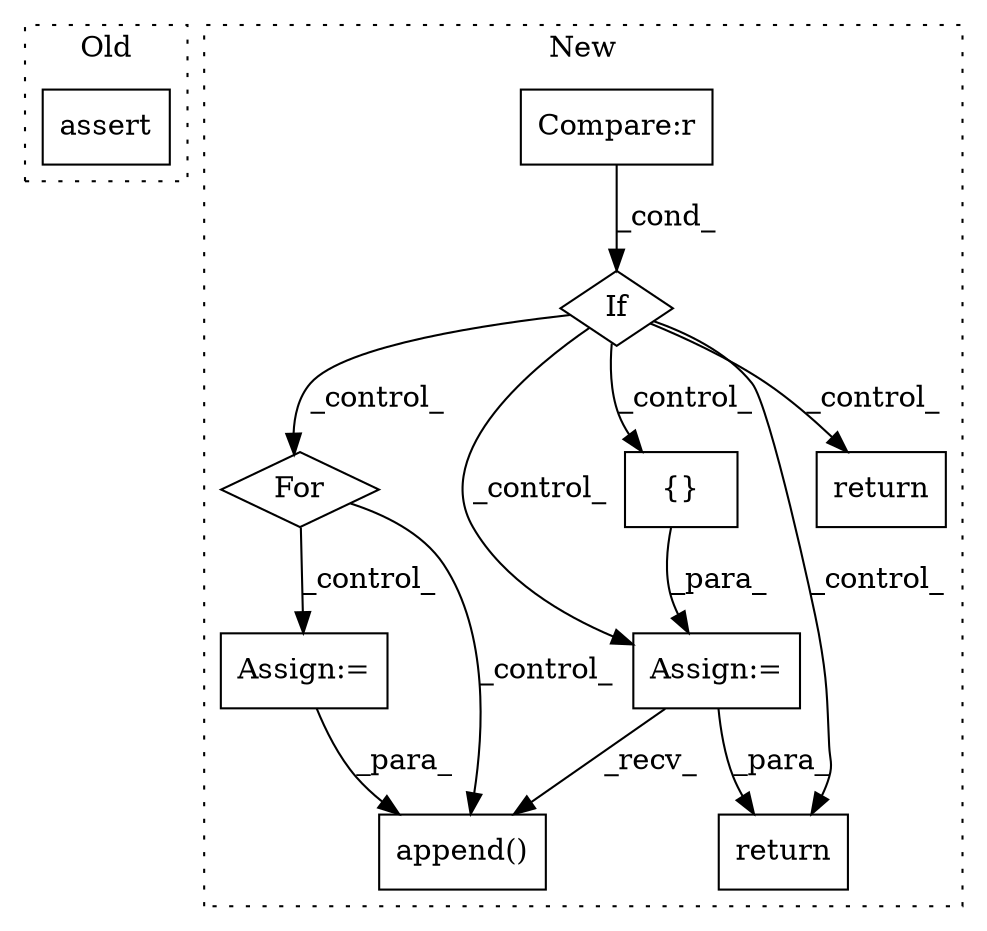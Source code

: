 digraph G {
subgraph cluster0 {
1 [label="assert" a="65" s="605" l="7" shape="box"];
label = "Old";
style="dotted";
}
subgraph cluster1 {
2 [label="append()" a="75" s="1988,2037" l="14,1" shape="box"];
3 [label="{}" a="59" s="1832,1832" l="2,1" shape="box"];
4 [label="Assign:=" a="68" s="1829" l="3" shape="box"];
5 [label="For" a="107" s="1839,1870" l="4,10" shape="diamond"];
6 [label="Assign:=" a="68" s="1918" l="3" shape="box"];
7 [label="return" a="93" s="2043" l="7" shape="box"];
8 [label="If" a="96" s="1655" l="3" shape="diamond"];
9 [label="Compare:r" a="40" s="1658" l="34" shape="box"];
10 [label="return" a="93" s="1702" l="7" shape="box"];
label = "New";
style="dotted";
}
3 -> 4 [label="_para_"];
4 -> 2 [label="_recv_"];
4 -> 7 [label="_para_"];
5 -> 2 [label="_control_"];
5 -> 6 [label="_control_"];
6 -> 2 [label="_para_"];
8 -> 3 [label="_control_"];
8 -> 7 [label="_control_"];
8 -> 5 [label="_control_"];
8 -> 4 [label="_control_"];
8 -> 10 [label="_control_"];
9 -> 8 [label="_cond_"];
}